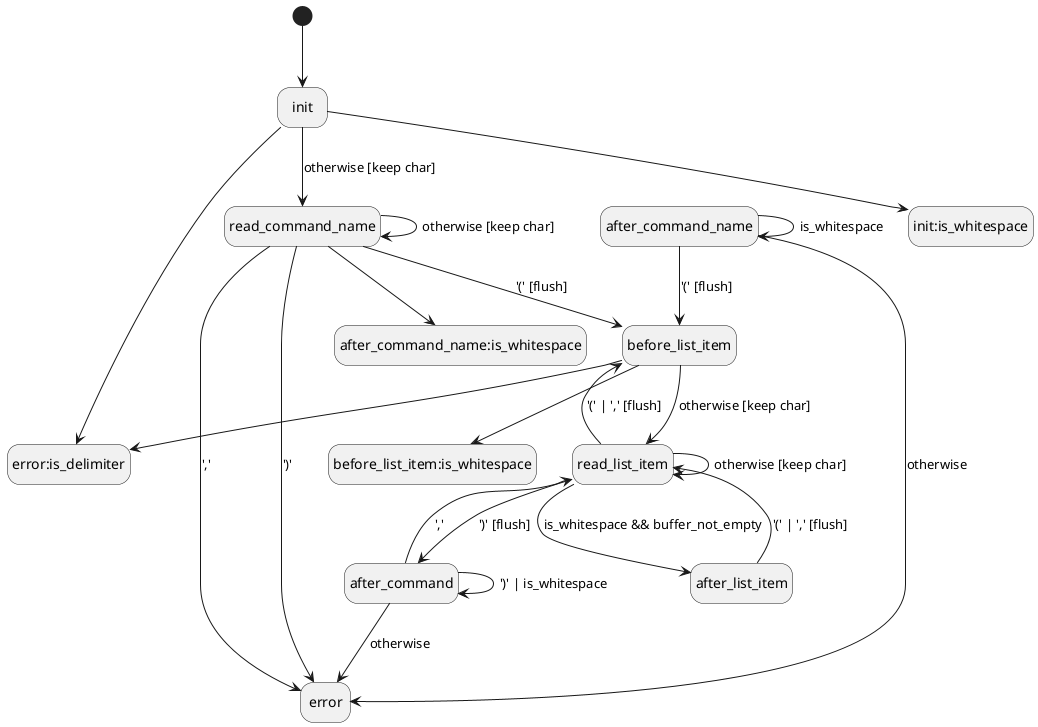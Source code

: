 @startuml
hide empty description
[*] --> init
init --> error:is_delimiter
init --> init:is_whitespace
init --> read_command_name:otherwise [keep char]

read_command_name --> before_list_item:'(' [flush]
read_command_name --> after_command_name:is_whitespace
read_command_name --> error:','
read_command_name --> error:')'
read_command_name --> read_command_name:otherwise [keep char]

before_list_item --> error:is_delimiter
before_list_item --> before_list_item:is_whitespace
before_list_item --> read_list_item:otherwise [keep char]

read_list_item --> before_list_item:'(' | ',' [flush]
read_list_item --> after_command:')' [flush]
read_list_item --> after_list_item:is_whitespace && buffer_not_empty
read_list_item --> read_list_item:otherwise [keep char]

after_list_item --> read_list_item:'(' | ',' [flush]

after_command --> read_list_item:','
after_command --> after_command: ')' | is_whitespace
after_command --> error: otherwise

after_command_name --> before_list_item:'(' [flush]
after_command_name --> after_command_name : is_whitespace
after_command_name --> error: otherwise

@enduml

